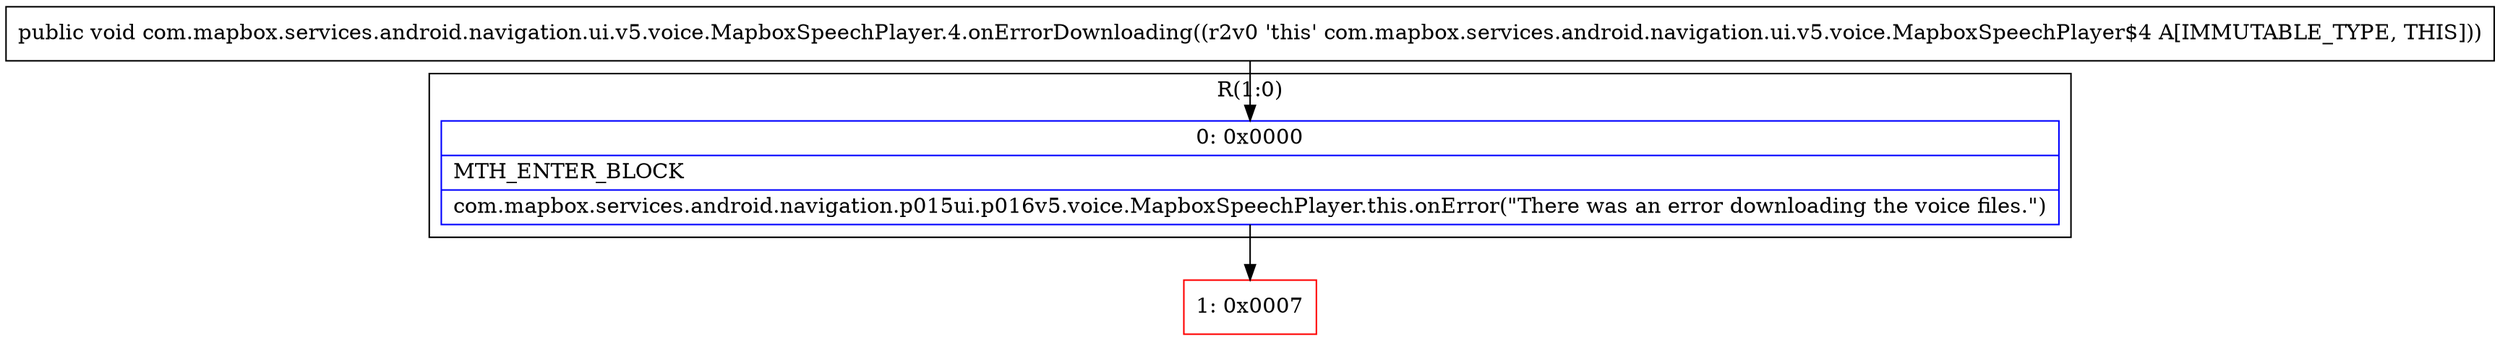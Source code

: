 digraph "CFG forcom.mapbox.services.android.navigation.ui.v5.voice.MapboxSpeechPlayer.4.onErrorDownloading()V" {
subgraph cluster_Region_1027757658 {
label = "R(1:0)";
node [shape=record,color=blue];
Node_0 [shape=record,label="{0\:\ 0x0000|MTH_ENTER_BLOCK\l|com.mapbox.services.android.navigation.p015ui.p016v5.voice.MapboxSpeechPlayer.this.onError(\"There was an error downloading the voice files.\")\l}"];
}
Node_1 [shape=record,color=red,label="{1\:\ 0x0007}"];
MethodNode[shape=record,label="{public void com.mapbox.services.android.navigation.ui.v5.voice.MapboxSpeechPlayer.4.onErrorDownloading((r2v0 'this' com.mapbox.services.android.navigation.ui.v5.voice.MapboxSpeechPlayer$4 A[IMMUTABLE_TYPE, THIS])) }"];
MethodNode -> Node_0;
Node_0 -> Node_1;
}

